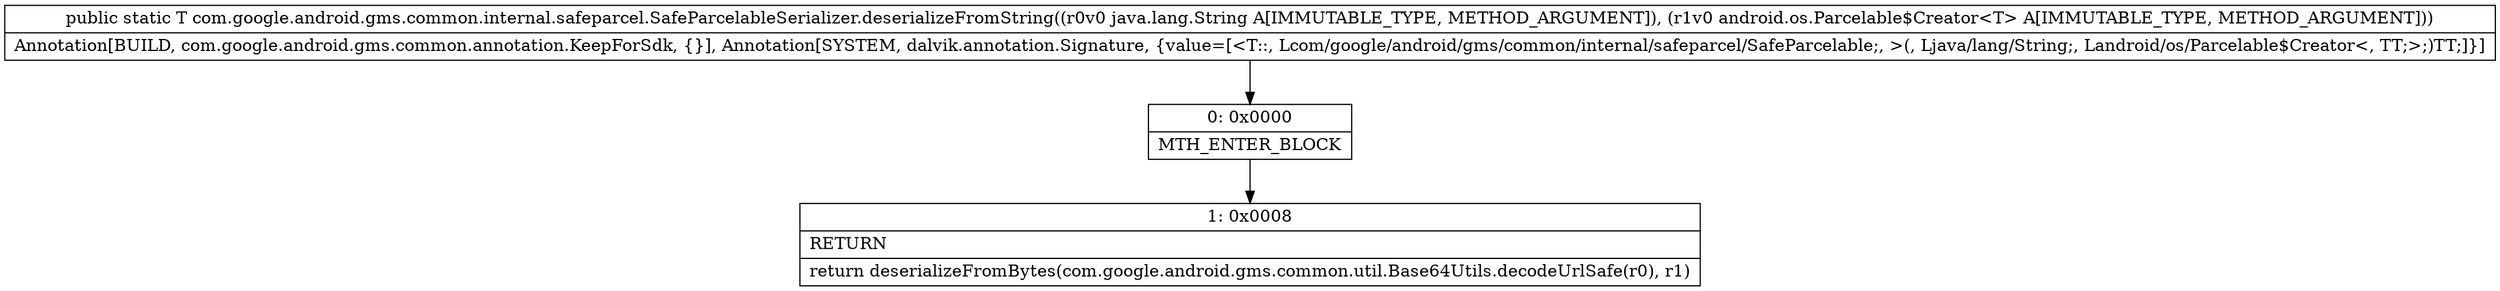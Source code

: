 digraph "CFG forcom.google.android.gms.common.internal.safeparcel.SafeParcelableSerializer.deserializeFromString(Ljava\/lang\/String;Landroid\/os\/Parcelable$Creator;)Lcom\/google\/android\/gms\/common\/internal\/safeparcel\/SafeParcelable;" {
Node_0 [shape=record,label="{0\:\ 0x0000|MTH_ENTER_BLOCK\l}"];
Node_1 [shape=record,label="{1\:\ 0x0008|RETURN\l|return deserializeFromBytes(com.google.android.gms.common.util.Base64Utils.decodeUrlSafe(r0), r1)\l}"];
MethodNode[shape=record,label="{public static T com.google.android.gms.common.internal.safeparcel.SafeParcelableSerializer.deserializeFromString((r0v0 java.lang.String A[IMMUTABLE_TYPE, METHOD_ARGUMENT]), (r1v0 android.os.Parcelable$Creator\<T\> A[IMMUTABLE_TYPE, METHOD_ARGUMENT]))  | Annotation[BUILD, com.google.android.gms.common.annotation.KeepForSdk, \{\}], Annotation[SYSTEM, dalvik.annotation.Signature, \{value=[\<T::, Lcom\/google\/android\/gms\/common\/internal\/safeparcel\/SafeParcelable;, \>(, Ljava\/lang\/String;, Landroid\/os\/Parcelable$Creator\<, TT;\>;)TT;]\}]\l}"];
MethodNode -> Node_0;
Node_0 -> Node_1;
}

